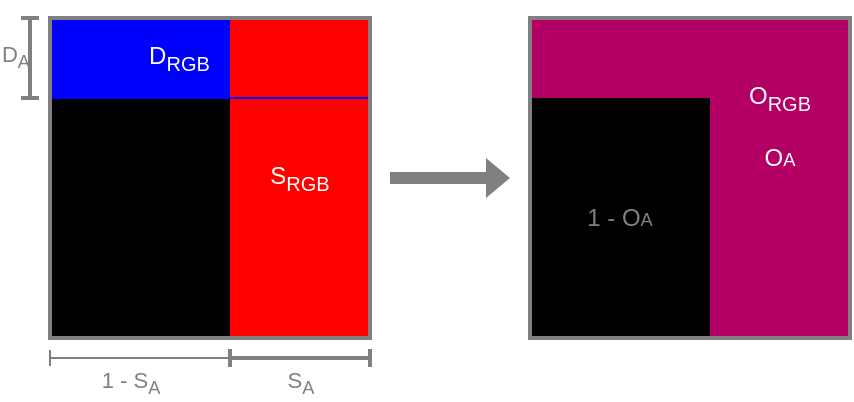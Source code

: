 <mxfile scale="2" border="0">
    <diagram id="PDdSsJbPHx3j8eH5gpf-" name="Page-1">
        <mxGraphModel dx="494" dy="363" grid="1" gridSize="10" guides="1" tooltips="1" connect="1" arrows="1" fold="1" page="1" pageScale="1" pageWidth="850" pageHeight="1100" math="0" shadow="0">
            <root>
                <mxCell id="0"/>
                <mxCell id="1" parent="0"/>
                <mxCell id="2" value="" style="rounded=0;whiteSpace=wrap;html=1;fillColor=#000000;strokeColor=none;" parent="1" vertex="1">
                    <mxGeometry x="80" y="40" width="160" height="160" as="geometry"/>
                </mxCell>
                <mxCell id="3" value="" style="endArrow=baseDash;html=1;startArrow=baseDash;startFill=0;endFill=0;jumpSize=6;strokeColor=#808080;strokeWidth=2;" parent="1" edge="1">
                    <mxGeometry width="50" height="50" relative="1" as="geometry">
                        <mxPoint x="70" y="80" as="sourcePoint"/>
                        <mxPoint x="70" y="40" as="targetPoint"/>
                    </mxGeometry>
                </mxCell>
                <mxCell id="6" value="D&lt;sub&gt;A&lt;/sub&gt;" style="edgeLabel;html=1;align=right;verticalAlign=middle;resizable=0;points=[];labelBackgroundColor=none;fontColor=#808080;spacing=2;" parent="3" vertex="1" connectable="0">
                    <mxGeometry x="-0.262" y="-1" relative="1" as="geometry">
                        <mxPoint x="-1" y="-5" as="offset"/>
                    </mxGeometry>
                </mxCell>
                <mxCell id="4" value="D&lt;sub&gt;RGB&amp;nbsp; &amp;nbsp; &amp;nbsp; &amp;nbsp; &amp;nbsp; &amp;nbsp;&lt;/sub&gt;" style="rounded=0;whiteSpace=wrap;html=1;fillColor=#0000FF;strokeColor=none;fillStyle=auto;fontColor=#FFFFFF;" parent="1" vertex="1">
                    <mxGeometry x="80" y="40" width="160" height="40" as="geometry"/>
                </mxCell>
                <mxCell id="7" value="S&lt;sub&gt;RGB&lt;/sub&gt;" style="rounded=0;whiteSpace=wrap;html=1;fillColor=#FF0000;strokeColor=none;fillStyle=auto;fontColor=#FFFFFF;" parent="1" vertex="1">
                    <mxGeometry x="170" y="40" width="70" height="160" as="geometry"/>
                </mxCell>
                <mxCell id="8" value="" style="endArrow=baseDash;html=1;startArrow=baseDash;startFill=0;endFill=0;jumpSize=6;strokeColor=#808080;strokeWidth=2;" parent="1" edge="1">
                    <mxGeometry width="50" height="50" relative="1" as="geometry">
                        <mxPoint x="240" y="210" as="sourcePoint"/>
                        <mxPoint x="170" y="210" as="targetPoint"/>
                    </mxGeometry>
                </mxCell>
                <mxCell id="9" value="S&lt;sub&gt;A&lt;/sub&gt;" style="edgeLabel;html=1;align=center;verticalAlign=top;resizable=0;points=[];labelBackgroundColor=none;fontColor=#808080;spacing=0;" parent="8" vertex="1" connectable="0">
                    <mxGeometry x="-0.262" y="-1" relative="1" as="geometry">
                        <mxPoint x="-9" y="1" as="offset"/>
                    </mxGeometry>
                </mxCell>
                <mxCell id="10" value="" style="rounded=0;whiteSpace=wrap;html=1;fillColor=#000000;strokeColor=none;" parent="1" vertex="1">
                    <mxGeometry x="320" y="40" width="160" height="160" as="geometry"/>
                </mxCell>
                <mxCell id="14" value="" style="shape=corner;whiteSpace=wrap;html=1;rounded=0;labelBackgroundColor=none;fillStyle=auto;strokeColor=none;strokeWidth=1;fillColor=#B40064;dx=40;dy=70;direction=south;" parent="1" vertex="1">
                    <mxGeometry x="320" y="40" width="160" height="160" as="geometry"/>
                </mxCell>
                <mxCell id="13" value="" style="rounded=0;whiteSpace=wrap;html=1;fillColor=none;strokeColor=#808080;strokeWidth=2;perimeterSpacing=0;" parent="1" vertex="1">
                    <mxGeometry x="320" y="40" width="160" height="160" as="geometry"/>
                </mxCell>
                <mxCell id="15" value="" style="shape=singleArrow;whiteSpace=wrap;html=1;rounded=0;labelBackgroundColor=none;fillStyle=auto;strokeColor=none;strokeWidth=2;fillColor=#808080;" parent="1" vertex="1">
                    <mxGeometry x="250" y="110" width="60" height="20" as="geometry"/>
                </mxCell>
                <mxCell id="18" value="" style="endArrow=none;html=1;jumpSize=6;startFill=0;endFill=0;anchorPointDirection=0;orthogonal=0;ignoreEdge=1;entryX=1;entryY=1;entryDx=0;entryDy=0;exitX=0;exitY=0.25;exitDx=0;exitDy=0;rounded=0;strokeColor=#0000FF;startArrow=none;" parent="1" source="5" target="4" edge="1">
                    <mxGeometry width="50" height="50" relative="1" as="geometry">
                        <mxPoint x="60" y="80" as="sourcePoint"/>
                        <mxPoint x="90" y="20" as="targetPoint"/>
                    </mxGeometry>
                </mxCell>
                <mxCell id="20" value="O&lt;sub&gt;RGB&lt;/sub&gt;" style="text;html=1;strokeColor=none;fillColor=none;align=center;verticalAlign=middle;whiteSpace=wrap;rounded=0;glass=0;labelBackgroundColor=none;fillStyle=auto;pointerEvents=1;strokeWidth=1;fontColor=#FFFFFF;fontFamily=Helvetica;" parent="1" vertex="1">
                    <mxGeometry x="410" y="70" width="70" height="20" as="geometry"/>
                </mxCell>
                <mxCell id="21" value="O&lt;span style=&quot;font-size: 9.167px; text-align: left;&quot;&gt;A&lt;/span&gt;" style="text;html=1;strokeColor=none;fillColor=none;align=center;verticalAlign=middle;whiteSpace=wrap;rounded=0;glass=0;labelBackgroundColor=none;fillStyle=auto;pointerEvents=1;strokeWidth=1;fontColor=#FFFFFF;fontFamily=Helvetica;" parent="1" vertex="1">
                    <mxGeometry x="410" y="100" width="70" height="20" as="geometry"/>
                </mxCell>
                <mxCell id="24" value="" style="endArrow=baseDash;html=1;startArrow=baseDash;startFill=0;endFill=0;jumpSize=6;strokeColor=#808080;strokeWidth=1;" parent="1" edge="1">
                    <mxGeometry width="50" height="50" relative="1" as="geometry">
                        <mxPoint x="170" y="210" as="sourcePoint"/>
                        <mxPoint x="80" y="210" as="targetPoint"/>
                    </mxGeometry>
                </mxCell>
                <mxCell id="25" value="1 - S&lt;sub&gt;A&lt;/sub&gt;" style="edgeLabel;html=1;align=center;verticalAlign=top;resizable=0;points=[];labelBackgroundColor=none;fontColor=#808080;spacing=0;" parent="24" vertex="1" connectable="0">
                    <mxGeometry x="-0.262" y="-1" relative="1" as="geometry">
                        <mxPoint x="-17" y="1" as="offset"/>
                    </mxGeometry>
                </mxCell>
                <mxCell id="26" value="1 - O&lt;span style=&quot;font-size: 9.167px; text-align: left;&quot;&gt;A&lt;/span&gt;" style="text;html=1;strokeColor=none;fillColor=none;align=center;verticalAlign=middle;whiteSpace=wrap;rounded=0;glass=0;labelBackgroundColor=none;fillStyle=auto;pointerEvents=1;strokeWidth=1;fontColor=#808080;fontFamily=Helvetica;" parent="1" vertex="1">
                    <mxGeometry x="330" y="130" width="70" height="20" as="geometry"/>
                </mxCell>
                <mxCell id="5" value="" style="rounded=0;whiteSpace=wrap;html=1;fillColor=none;strokeColor=#808080;strokeWidth=2;perimeterSpacing=0;resizable=1;pointerEvents=1;glass=0;" parent="1" vertex="1">
                    <mxGeometry x="80" y="40" width="160" height="160" as="geometry"/>
                </mxCell>
            </root>
        </mxGraphModel>
    </diagram>
</mxfile>